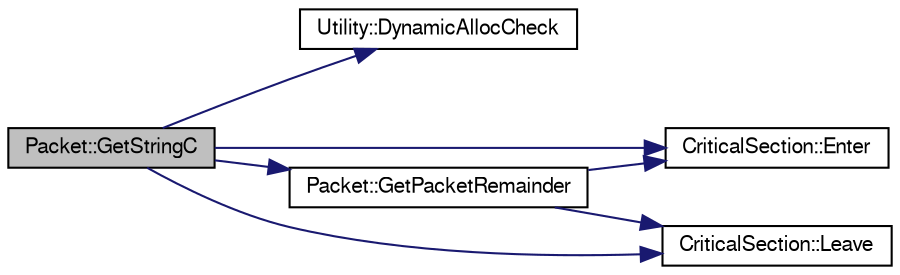 digraph G
{
  edge [fontname="FreeSans",fontsize="10",labelfontname="FreeSans",labelfontsize="10"];
  node [fontname="FreeSans",fontsize="10",shape=record];
  rankdir=LR;
  Node1 [label="Packet::GetStringC",height=0.2,width=0.4,color="black", fillcolor="grey75", style="filled" fontcolor="black"];
  Node1 -> Node2 [color="midnightblue",fontsize="10",style="solid",fontname="FreeSans"];
  Node2 [label="Utility::DynamicAllocCheck",height=0.2,width=0.4,color="black", fillcolor="white", style="filled",URL="$class_utility.html#ae9b88a37dc2e95519c938e673dd3de2c"];
  Node1 -> Node3 [color="midnightblue",fontsize="10",style="solid",fontname="FreeSans"];
  Node3 [label="CriticalSection::Enter",height=0.2,width=0.4,color="black", fillcolor="white", style="filled",URL="$class_critical_section.html#a509be5342b2f07ae06e1af5d9e08b871"];
  Node1 -> Node4 [color="midnightblue",fontsize="10",style="solid",fontname="FreeSans"];
  Node4 [label="Packet::GetPacketRemainder",height=0.2,width=0.4,color="black", fillcolor="white", style="filled",URL="$class_packet.html#a5e811abd88202438a9b1b887a0baf65b"];
  Node4 -> Node3 [color="midnightblue",fontsize="10",style="solid",fontname="FreeSans"];
  Node4 -> Node5 [color="midnightblue",fontsize="10",style="solid",fontname="FreeSans"];
  Node5 [label="CriticalSection::Leave",height=0.2,width=0.4,color="black", fillcolor="white", style="filled",URL="$class_critical_section.html#a6fa0931385f066492f31fc98e3fca657"];
  Node1 -> Node5 [color="midnightblue",fontsize="10",style="solid",fontname="FreeSans"];
}
